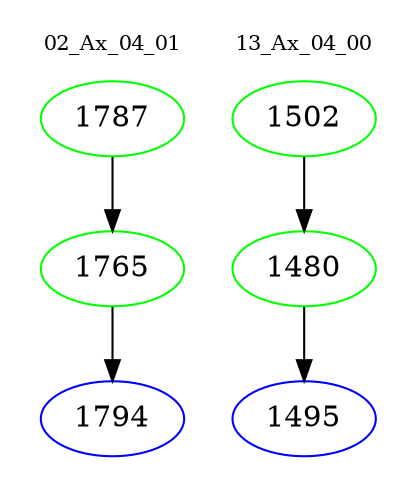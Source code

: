 digraph{
subgraph cluster_0 {
color = white
label = "02_Ax_04_01";
fontsize=10;
T0_1787 [label="1787", color="green"]
T0_1787 -> T0_1765 [color="black"]
T0_1765 [label="1765", color="green"]
T0_1765 -> T0_1794 [color="black"]
T0_1794 [label="1794", color="blue"]
}
subgraph cluster_1 {
color = white
label = "13_Ax_04_00";
fontsize=10;
T1_1502 [label="1502", color="green"]
T1_1502 -> T1_1480 [color="black"]
T1_1480 [label="1480", color="green"]
T1_1480 -> T1_1495 [color="black"]
T1_1495 [label="1495", color="blue"]
}
}
